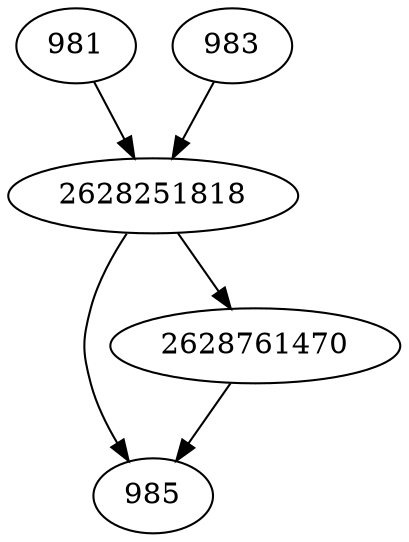 strict digraph  {
2628251818;
981;
983;
985;
2628761470;
2628251818 -> 985;
2628251818 -> 2628761470;
981 -> 2628251818;
983 -> 2628251818;
2628761470 -> 985;
}
